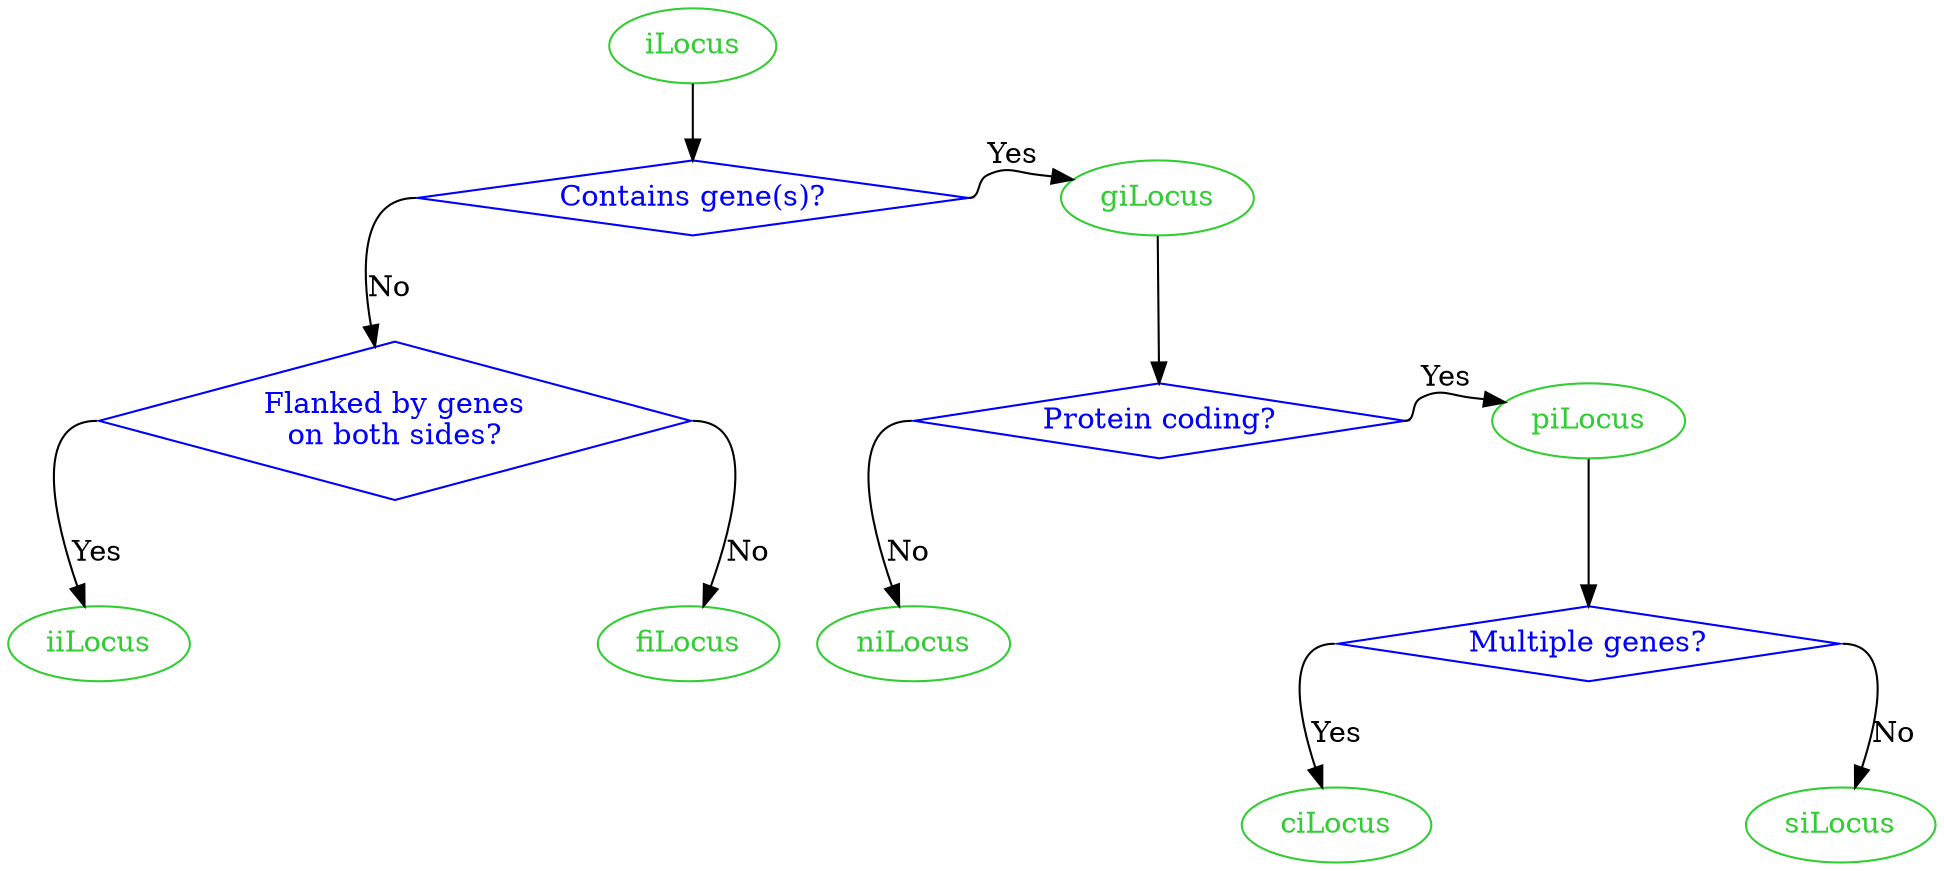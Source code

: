 digraph
{
    node [color=Limegreen,fontcolor=Limegreen,shape=oval]
    ilocus [label="iLocus"]
    gilocus [label="giLocus"]
    pilocus [label="piLocus"]
    nilocus [label="niLocus"]
    silocus [label="siLocus"]
    cilocus [label="ciLocus"]
    filocus [label="fiLocus"]
    iilocus [label="iiLocus"]

    node [color=Blue,fontcolor=Blue,shape=diamond]
    containgene [label="Contains gene(s)?"]
    proteincoding [label="Protein coding?"]
    multiplegenes [label="Multiple genes?"]
    geneflank [label="Flanked by genes\non both sides?"]

    {rank = same; containgene; gilocus}
    {rank = same; proteincoding; pilocus}

    ilocus -> containgene
    containgene:w -> geneflank [label="No"]
    geneflank:e -> filocus [label="No"]
    geneflank:w -> iilocus [label="Yes"]
    containgene:e -> gilocus [label="Yes"]
    gilocus -> proteincoding
    proteincoding:w -> nilocus [label="No"]
    proteincoding:e -> pilocus [label="Yes"]
    pilocus -> multiplegenes
    multiplegenes:e -> silocus [label="No"]
    multiplegenes:w -> cilocus [label="Yes"]
}
